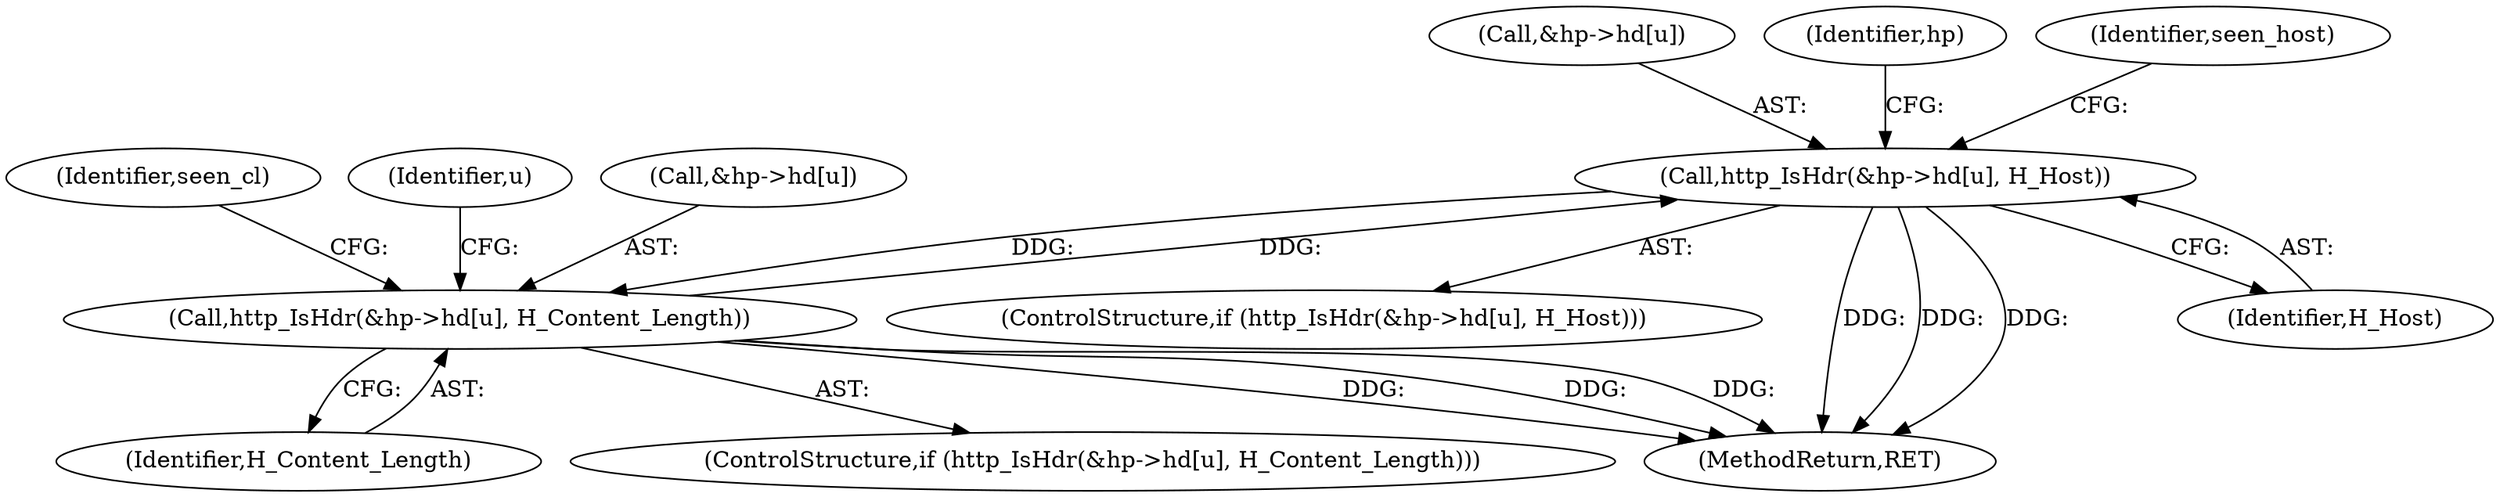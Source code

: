digraph "0_Varnish-Cache_29870c8fe95e4e8a672f6f28c5fbe692bea09e9c@array" {
"1000153" [label="(Call,http_IsHdr(&hp->hd[u], H_Host))"];
"1000175" [label="(Call,http_IsHdr(&hp->hd[u], H_Content_Length))"];
"1000153" [label="(Call,http_IsHdr(&hp->hd[u], H_Host))"];
"1000152" [label="(ControlStructure,if (http_IsHdr(&hp->hd[u], H_Host)))"];
"1000185" [label="(Identifier,seen_cl)"];
"1000154" [label="(Call,&hp->hd[u])"];
"1000175" [label="(Call,http_IsHdr(&hp->hd[u], H_Content_Length))"];
"1000182" [label="(Identifier,H_Content_Length)"];
"1000179" [label="(Identifier,hp)"];
"1000153" [label="(Call,http_IsHdr(&hp->hd[u], H_Host))"];
"1000123" [label="(Identifier,u)"];
"1000174" [label="(ControlStructure,if (http_IsHdr(&hp->hd[u], H_Content_Length)))"];
"1000176" [label="(Call,&hp->hd[u])"];
"1000198" [label="(MethodReturn,RET)"];
"1000163" [label="(Identifier,seen_host)"];
"1000160" [label="(Identifier,H_Host)"];
"1000153" -> "1000152"  [label="AST: "];
"1000153" -> "1000160"  [label="CFG: "];
"1000154" -> "1000153"  [label="AST: "];
"1000160" -> "1000153"  [label="AST: "];
"1000163" -> "1000153"  [label="CFG: "];
"1000179" -> "1000153"  [label="CFG: "];
"1000153" -> "1000198"  [label="DDG: "];
"1000153" -> "1000198"  [label="DDG: "];
"1000153" -> "1000198"  [label="DDG: "];
"1000175" -> "1000153"  [label="DDG: "];
"1000153" -> "1000175"  [label="DDG: "];
"1000175" -> "1000174"  [label="AST: "];
"1000175" -> "1000182"  [label="CFG: "];
"1000176" -> "1000175"  [label="AST: "];
"1000182" -> "1000175"  [label="AST: "];
"1000185" -> "1000175"  [label="CFG: "];
"1000123" -> "1000175"  [label="CFG: "];
"1000175" -> "1000198"  [label="DDG: "];
"1000175" -> "1000198"  [label="DDG: "];
"1000175" -> "1000198"  [label="DDG: "];
}
